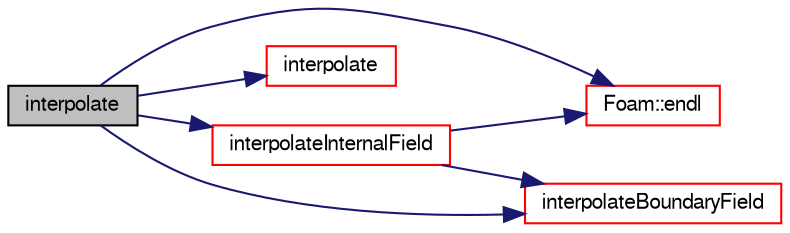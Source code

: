 digraph "interpolate"
{
  bgcolor="transparent";
  edge [fontname="FreeSans",fontsize="10",labelfontname="FreeSans",labelfontsize="10"];
  node [fontname="FreeSans",fontsize="10",shape=record];
  rankdir="LR";
  Node653 [label="interpolate",height=0.2,width=0.4,color="black", fillcolor="grey75", style="filled", fontcolor="black"];
  Node653 -> Node654 [color="midnightblue",fontsize="10",style="solid",fontname="FreeSans"];
  Node654 [label="Foam::endl",height=0.2,width=0.4,color="red",URL="$a21124.html#a2db8fe02a0d3909e9351bb4275b23ce4",tooltip="Add newline and flush stream. "];
  Node653 -> Node656 [color="midnightblue",fontsize="10",style="solid",fontname="FreeSans"];
  Node656 [label="interpolate",height=0.2,width=0.4,color="red",URL="$a23286.html#a15e44cda11303b76bb45401dd668850e",tooltip="Interpolate volField using inverse distance weighting. "];
  Node653 -> Node658 [color="midnightblue",fontsize="10",style="solid",fontname="FreeSans"];
  Node658 [label="interpolateBoundaryField",height=0.2,width=0.4,color="red",URL="$a23286.html#a3084da4ba1da6061bb7dcd9bda567d54",tooltip="Interpolate boundary field without applying constraints/boundary. "];
  Node653 -> Node748 [color="midnightblue",fontsize="10",style="solid",fontname="FreeSans"];
  Node748 [label="interpolateInternalField",height=0.2,width=0.4,color="red",URL="$a23286.html#a35f20128ac138e1f38bde3d65c933069",tooltip="Interpolate internal field from volField to pointField. "];
  Node748 -> Node654 [color="midnightblue",fontsize="10",style="solid",fontname="FreeSans"];
  Node748 -> Node658 [color="midnightblue",fontsize="10",style="solid",fontname="FreeSans"];
}
